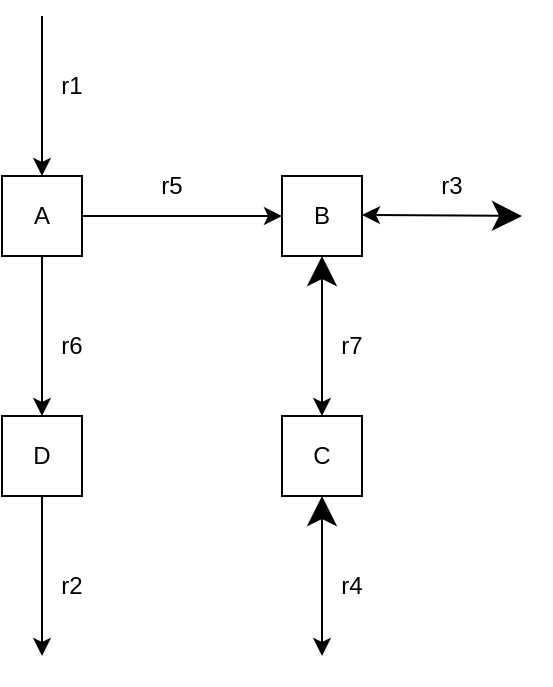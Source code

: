 <mxfile version="20.5.3" type="device"><diagram id="qVN0LP6IrpryCp5z-rKp" name="Page-1"><mxGraphModel dx="1422" dy="732" grid="1" gridSize="10" guides="1" tooltips="1" connect="1" arrows="1" fold="1" page="1" pageScale="1" pageWidth="850" pageHeight="1100" background="#ffffff" math="0" shadow="0"><root><mxCell id="0"/><mxCell id="1" parent="0"/><mxCell id="rLr-G8H3gmjZv906xRnt-1" value="" style="endArrow=classic;html=1;rounded=0;" edge="1" parent="1" target="rLr-G8H3gmjZv906xRnt-2"><mxGeometry width="50" height="50" relative="1" as="geometry"><mxPoint x="240" y="40" as="sourcePoint"/><mxPoint x="240" y="160" as="targetPoint"/></mxGeometry></mxCell><mxCell id="rLr-G8H3gmjZv906xRnt-8" style="edgeStyle=orthogonalEdgeStyle;rounded=0;orthogonalLoop=1;jettySize=auto;html=1;" edge="1" parent="1" source="rLr-G8H3gmjZv906xRnt-2" target="rLr-G8H3gmjZv906xRnt-7"><mxGeometry relative="1" as="geometry"/></mxCell><mxCell id="rLr-G8H3gmjZv906xRnt-12" style="edgeStyle=orthogonalEdgeStyle;rounded=0;orthogonalLoop=1;jettySize=auto;html=1;exitX=0.5;exitY=1;exitDx=0;exitDy=0;" edge="1" parent="1" source="rLr-G8H3gmjZv906xRnt-2" target="rLr-G8H3gmjZv906xRnt-11"><mxGeometry relative="1" as="geometry"/></mxCell><mxCell id="rLr-G8H3gmjZv906xRnt-2" value="A" style="rounded=0;whiteSpace=wrap;html=1;" vertex="1" parent="1"><mxGeometry x="220" y="120" width="40" height="40" as="geometry"/></mxCell><mxCell id="rLr-G8H3gmjZv906xRnt-7" value="B" style="rounded=0;whiteSpace=wrap;html=1;" vertex="1" parent="1"><mxGeometry x="360" y="120" width="40" height="40" as="geometry"/></mxCell><mxCell id="rLr-G8H3gmjZv906xRnt-26" style="edgeStyle=orthogonalEdgeStyle;rounded=0;orthogonalLoop=1;jettySize=auto;html=1;exitX=0.5;exitY=1;exitDx=0;exitDy=0;endArrow=classic;endFill=1;endSize=6;" edge="1" parent="1" source="rLr-G8H3gmjZv906xRnt-11"><mxGeometry relative="1" as="geometry"><mxPoint x="240" y="360" as="targetPoint"/></mxGeometry></mxCell><mxCell id="rLr-G8H3gmjZv906xRnt-11" value="D" style="rounded=0;whiteSpace=wrap;html=1;" vertex="1" parent="1"><mxGeometry x="220" y="240" width="40" height="40" as="geometry"/></mxCell><mxCell id="rLr-G8H3gmjZv906xRnt-13" value="C" style="rounded=0;whiteSpace=wrap;html=1;" vertex="1" parent="1"><mxGeometry x="360" y="240" width="40" height="40" as="geometry"/></mxCell><mxCell id="rLr-G8H3gmjZv906xRnt-15" value="" style="endArrow=classic;startArrow=classic;html=1;rounded=0;endSize=12;" edge="1" parent="1"><mxGeometry width="50" height="50" relative="1" as="geometry"><mxPoint x="400" y="139.5" as="sourcePoint"/><mxPoint x="480" y="140" as="targetPoint"/></mxGeometry></mxCell><mxCell id="rLr-G8H3gmjZv906xRnt-16" value="" style="endArrow=classic;startArrow=classic;html=1;rounded=0;entryX=0.5;entryY=1;entryDx=0;entryDy=0;endSize=12;" edge="1" parent="1" target="rLr-G8H3gmjZv906xRnt-13"><mxGeometry width="50" height="50" relative="1" as="geometry"><mxPoint x="380" y="360" as="sourcePoint"/><mxPoint x="450" y="360" as="targetPoint"/></mxGeometry></mxCell><mxCell id="rLr-G8H3gmjZv906xRnt-17" value="" style="endArrow=classic;startArrow=classic;html=1;rounded=0;endFill=1;endSize=12;" edge="1" parent="1" target="rLr-G8H3gmjZv906xRnt-7"><mxGeometry width="50" height="50" relative="1" as="geometry"><mxPoint x="380" y="240" as="sourcePoint"/><mxPoint x="430" y="190" as="targetPoint"/></mxGeometry></mxCell><mxCell id="rLr-G8H3gmjZv906xRnt-18" value="r1" style="text;html=1;strokeColor=none;fillColor=none;align=center;verticalAlign=middle;whiteSpace=wrap;rounded=0;" vertex="1" parent="1"><mxGeometry x="240" y="60" width="30" height="30" as="geometry"/></mxCell><mxCell id="rLr-G8H3gmjZv906xRnt-19" value="r6" style="text;html=1;strokeColor=none;fillColor=none;align=center;verticalAlign=middle;whiteSpace=wrap;rounded=0;" vertex="1" parent="1"><mxGeometry x="240" y="190" width="30" height="30" as="geometry"/></mxCell><mxCell id="rLr-G8H3gmjZv906xRnt-20" value="r7" style="text;html=1;strokeColor=none;fillColor=none;align=center;verticalAlign=middle;whiteSpace=wrap;rounded=0;" vertex="1" parent="1"><mxGeometry x="380" y="190" width="30" height="30" as="geometry"/></mxCell><mxCell id="rLr-G8H3gmjZv906xRnt-22" value="r4" style="text;html=1;strokeColor=none;fillColor=none;align=center;verticalAlign=middle;whiteSpace=wrap;rounded=0;" vertex="1" parent="1"><mxGeometry x="380" y="310" width="30" height="30" as="geometry"/></mxCell><mxCell id="rLr-G8H3gmjZv906xRnt-23" value="r3" style="text;html=1;strokeColor=none;fillColor=none;align=center;verticalAlign=middle;whiteSpace=wrap;rounded=0;" vertex="1" parent="1"><mxGeometry x="430" y="110" width="30" height="30" as="geometry"/></mxCell><mxCell id="rLr-G8H3gmjZv906xRnt-24" value="r5" style="text;html=1;strokeColor=none;fillColor=none;align=center;verticalAlign=middle;whiteSpace=wrap;rounded=0;" vertex="1" parent="1"><mxGeometry x="290" y="110" width="30" height="30" as="geometry"/></mxCell><mxCell id="rLr-G8H3gmjZv906xRnt-27" value="r2" style="text;html=1;strokeColor=none;fillColor=none;align=center;verticalAlign=middle;whiteSpace=wrap;rounded=0;" vertex="1" parent="1"><mxGeometry x="240" y="310" width="30" height="30" as="geometry"/></mxCell></root></mxGraphModel></diagram></mxfile>
